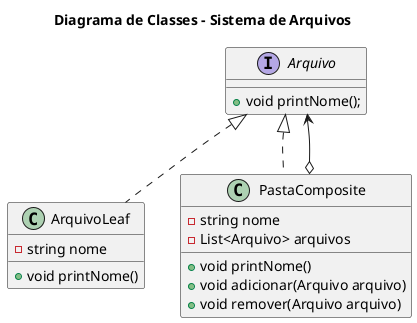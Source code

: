 @startuml FyleSystem

title Diagrama de Classes - Sistema de Arquivos

interface Arquivo {
  + void printNome();
}

class ArquivoLeaf implements Arquivo {
  - string nome
  + void printNome()
}

class PastaComposite implements Arquivo {
  - string nome
  - List<Arquivo> arquivos
  + void printNome()
  + void adicionar(Arquivo arquivo)
  + void remover(Arquivo arquivo)
}

PastaComposite o--> Arquivo

@enduml